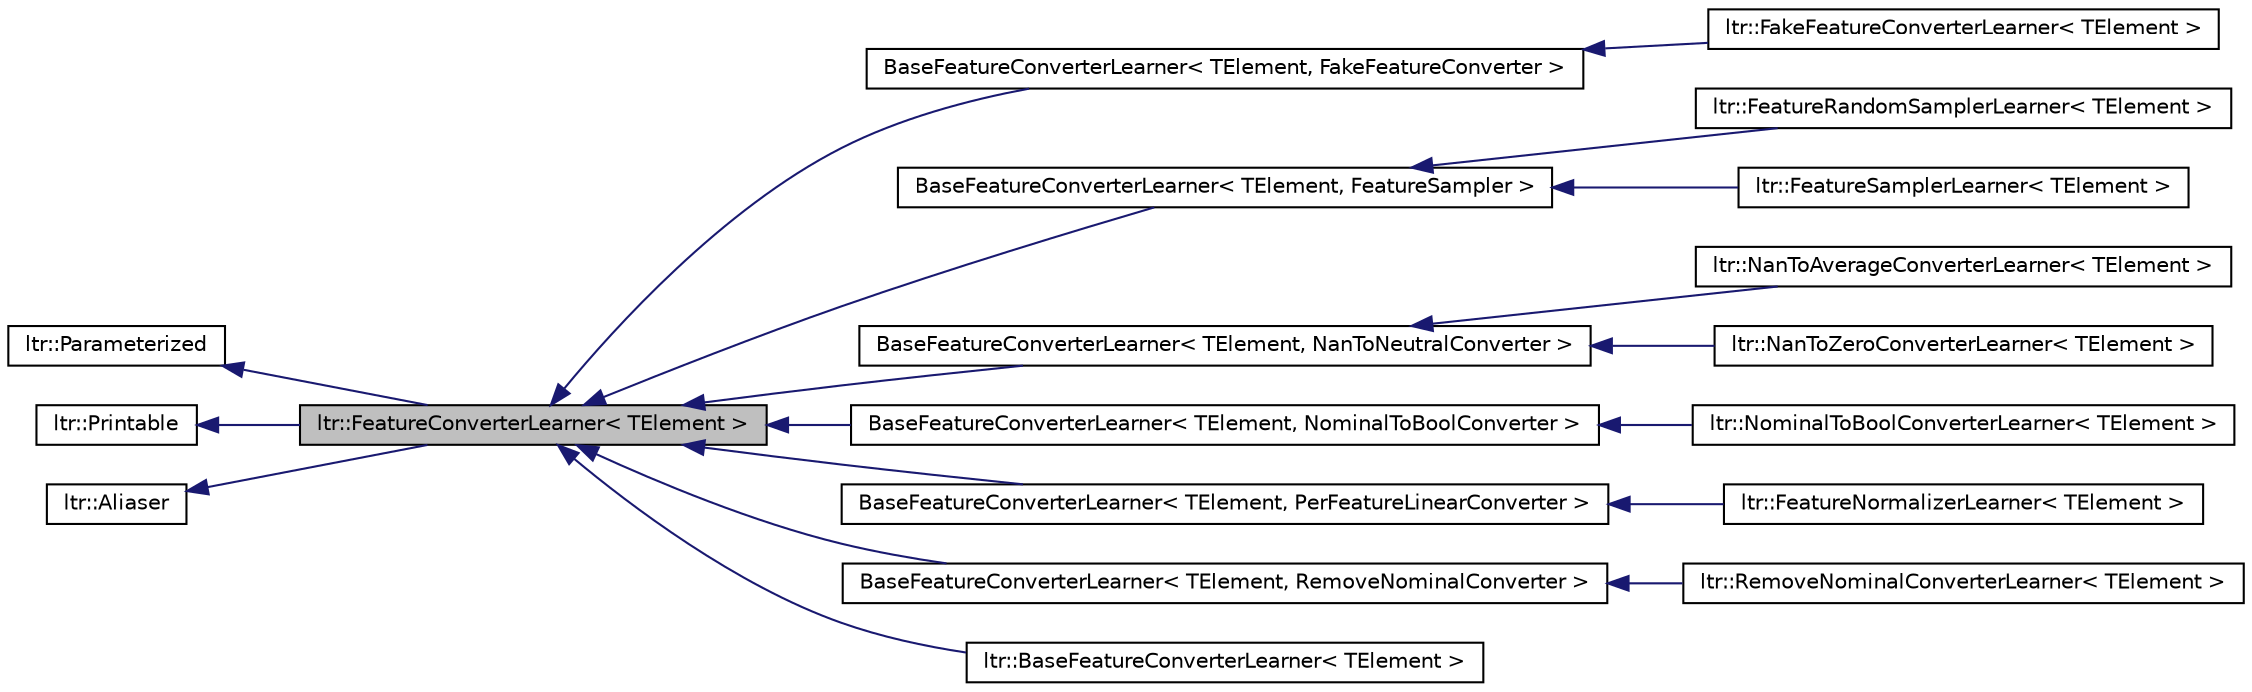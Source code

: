 digraph G
{
  edge [fontname="Helvetica",fontsize="10",labelfontname="Helvetica",labelfontsize="10"];
  node [fontname="Helvetica",fontsize="10",shape=record];
  rankdir="LR";
  Node1 [label="ltr::FeatureConverterLearner\< TElement \>",height=0.2,width=0.4,color="black", fillcolor="grey75", style="filled" fontcolor="black"];
  Node2 -> Node1 [dir="back",color="midnightblue",fontsize="10",style="solid",fontname="Helvetica"];
  Node2 [label="ltr::Parameterized",height=0.2,width=0.4,color="black", fillcolor="white", style="filled",URL="$classltr_1_1_parameterized.html"];
  Node3 -> Node1 [dir="back",color="midnightblue",fontsize="10",style="solid",fontname="Helvetica"];
  Node3 [label="ltr::Printable",height=0.2,width=0.4,color="black", fillcolor="white", style="filled",URL="$classltr_1_1_printable.html"];
  Node4 -> Node1 [dir="back",color="midnightblue",fontsize="10",style="solid",fontname="Helvetica"];
  Node4 [label="ltr::Aliaser",height=0.2,width=0.4,color="black", fillcolor="white", style="filled",URL="$classltr_1_1_aliaser.html",tooltip="Inherit from this class in order to use alias."];
  Node1 -> Node5 [dir="back",color="midnightblue",fontsize="10",style="solid",fontname="Helvetica"];
  Node5 [label="BaseFeatureConverterLearner\< TElement, FakeFeatureConverter \>",height=0.2,width=0.4,color="black", fillcolor="white", style="filled",URL="$classltr_1_1_base_feature_converter_learner.html"];
  Node5 -> Node6 [dir="back",color="midnightblue",fontsize="10",style="solid",fontname="Helvetica"];
  Node6 [label="ltr::FakeFeatureConverterLearner\< TElement \>",height=0.2,width=0.4,color="black", fillcolor="white", style="filled",URL="$classltr_1_1_fake_feature_converter_learner.html"];
  Node1 -> Node7 [dir="back",color="midnightblue",fontsize="10",style="solid",fontname="Helvetica"];
  Node7 [label="BaseFeatureConverterLearner\< TElement, FeatureSampler \>",height=0.2,width=0.4,color="black", fillcolor="white", style="filled",URL="$classltr_1_1_base_feature_converter_learner.html"];
  Node7 -> Node8 [dir="back",color="midnightblue",fontsize="10",style="solid",fontname="Helvetica"];
  Node8 [label="ltr::FeatureRandomSamplerLearner\< TElement \>",height=0.2,width=0.4,color="black", fillcolor="white", style="filled",URL="$classltr_1_1_feature_random_sampler_learner.html",tooltip="Produces FeatureSampler with random indices."];
  Node7 -> Node9 [dir="back",color="midnightblue",fontsize="10",style="solid",fontname="Helvetica"];
  Node9 [label="ltr::FeatureSamplerLearner\< TElement \>",height=0.2,width=0.4,color="black", fillcolor="white", style="filled",URL="$classltr_1_1_feature_sampler_learner.html",tooltip="Produces FeatureSampler with specified indices."];
  Node1 -> Node10 [dir="back",color="midnightblue",fontsize="10",style="solid",fontname="Helvetica"];
  Node10 [label="BaseFeatureConverterLearner\< TElement, NanToNeutralConverter \>",height=0.2,width=0.4,color="black", fillcolor="white", style="filled",URL="$classltr_1_1_base_feature_converter_learner.html"];
  Node10 -> Node11 [dir="back",color="midnightblue",fontsize="10",style="solid",fontname="Helvetica"];
  Node11 [label="ltr::NanToAverageConverterLearner\< TElement \>",height=0.2,width=0.4,color="black", fillcolor="white", style="filled",URL="$classltr_1_1_nan_to_average_converter_learner.html"];
  Node10 -> Node12 [dir="back",color="midnightblue",fontsize="10",style="solid",fontname="Helvetica"];
  Node12 [label="ltr::NanToZeroConverterLearner\< TElement \>",height=0.2,width=0.4,color="black", fillcolor="white", style="filled",URL="$classltr_1_1_nan_to_zero_converter_learner.html"];
  Node1 -> Node13 [dir="back",color="midnightblue",fontsize="10",style="solid",fontname="Helvetica"];
  Node13 [label="BaseFeatureConverterLearner\< TElement, NominalToBoolConverter \>",height=0.2,width=0.4,color="black", fillcolor="white", style="filled",URL="$classltr_1_1_base_feature_converter_learner.html"];
  Node13 -> Node14 [dir="back",color="midnightblue",fontsize="10",style="solid",fontname="Helvetica"];
  Node14 [label="ltr::NominalToBoolConverterLearner\< TElement \>",height=0.2,width=0.4,color="black", fillcolor="white", style="filled",URL="$classltr_1_1_nominal_to_bool_converter_learner.html"];
  Node1 -> Node15 [dir="back",color="midnightblue",fontsize="10",style="solid",fontname="Helvetica"];
  Node15 [label="BaseFeatureConverterLearner\< TElement, PerFeatureLinearConverter \>",height=0.2,width=0.4,color="black", fillcolor="white", style="filled",URL="$classltr_1_1_base_feature_converter_learner.html"];
  Node15 -> Node16 [dir="back",color="midnightblue",fontsize="10",style="solid",fontname="Helvetica"];
  Node16 [label="ltr::FeatureNormalizerLearner\< TElement \>",height=0.2,width=0.4,color="black", fillcolor="white", style="filled",URL="$classltr_1_1_feature_normalizer_learner.html",tooltip="Independently normalize each feature component to the specified range."];
  Node1 -> Node17 [dir="back",color="midnightblue",fontsize="10",style="solid",fontname="Helvetica"];
  Node17 [label="BaseFeatureConverterLearner\< TElement, RemoveNominalConverter \>",height=0.2,width=0.4,color="black", fillcolor="white", style="filled",URL="$classltr_1_1_base_feature_converter_learner.html"];
  Node17 -> Node18 [dir="back",color="midnightblue",fontsize="10",style="solid",fontname="Helvetica"];
  Node18 [label="ltr::RemoveNominalConverterLearner\< TElement \>",height=0.2,width=0.4,color="black", fillcolor="white", style="filled",URL="$classltr_1_1_remove_nominal_converter_learner.html"];
  Node1 -> Node19 [dir="back",color="midnightblue",fontsize="10",style="solid",fontname="Helvetica"];
  Node19 [label="ltr::BaseFeatureConverterLearner\< TElement \>",height=0.2,width=0.4,color="black", fillcolor="white", style="filled",URL="$classltr_1_1_base_feature_converter_learner.html",tooltip="A base class for FeatureConverter learners."];
}
